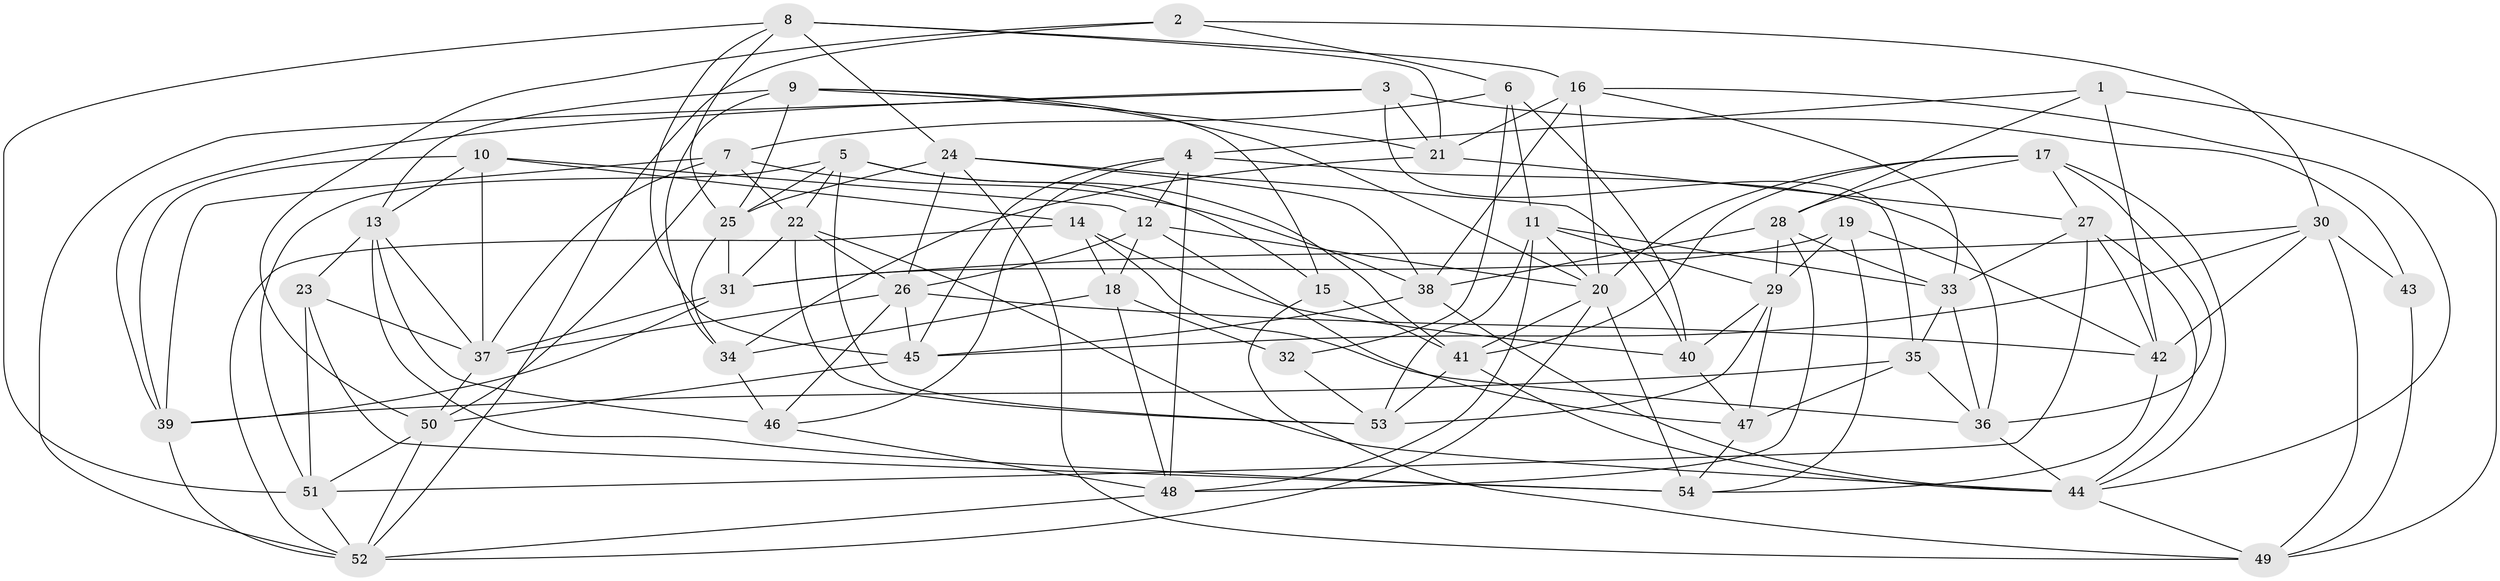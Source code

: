 // original degree distribution, {4: 1.0}
// Generated by graph-tools (version 1.1) at 2025/03/03/09/25 03:03:08]
// undirected, 54 vertices, 153 edges
graph export_dot {
graph [start="1"]
  node [color=gray90,style=filled];
  1;
  2;
  3;
  4;
  5;
  6;
  7;
  8;
  9;
  10;
  11;
  12;
  13;
  14;
  15;
  16;
  17;
  18;
  19;
  20;
  21;
  22;
  23;
  24;
  25;
  26;
  27;
  28;
  29;
  30;
  31;
  32;
  33;
  34;
  35;
  36;
  37;
  38;
  39;
  40;
  41;
  42;
  43;
  44;
  45;
  46;
  47;
  48;
  49;
  50;
  51;
  52;
  53;
  54;
  1 -- 4 [weight=1.0];
  1 -- 28 [weight=1.0];
  1 -- 42 [weight=1.0];
  1 -- 49 [weight=1.0];
  2 -- 6 [weight=1.0];
  2 -- 30 [weight=1.0];
  2 -- 50 [weight=1.0];
  2 -- 52 [weight=1.0];
  3 -- 21 [weight=1.0];
  3 -- 35 [weight=1.0];
  3 -- 39 [weight=1.0];
  3 -- 43 [weight=2.0];
  3 -- 52 [weight=1.0];
  4 -- 12 [weight=1.0];
  4 -- 36 [weight=1.0];
  4 -- 45 [weight=1.0];
  4 -- 46 [weight=1.0];
  4 -- 48 [weight=1.0];
  5 -- 15 [weight=1.0];
  5 -- 22 [weight=1.0];
  5 -- 25 [weight=1.0];
  5 -- 41 [weight=1.0];
  5 -- 51 [weight=1.0];
  5 -- 53 [weight=1.0];
  6 -- 7 [weight=1.0];
  6 -- 11 [weight=1.0];
  6 -- 32 [weight=1.0];
  6 -- 40 [weight=2.0];
  7 -- 22 [weight=1.0];
  7 -- 37 [weight=1.0];
  7 -- 38 [weight=1.0];
  7 -- 39 [weight=1.0];
  7 -- 50 [weight=1.0];
  8 -- 16 [weight=1.0];
  8 -- 21 [weight=1.0];
  8 -- 24 [weight=1.0];
  8 -- 25 [weight=1.0];
  8 -- 45 [weight=1.0];
  8 -- 51 [weight=1.0];
  9 -- 13 [weight=1.0];
  9 -- 15 [weight=1.0];
  9 -- 20 [weight=1.0];
  9 -- 21 [weight=1.0];
  9 -- 25 [weight=1.0];
  9 -- 34 [weight=1.0];
  10 -- 12 [weight=1.0];
  10 -- 13 [weight=1.0];
  10 -- 14 [weight=2.0];
  10 -- 37 [weight=1.0];
  10 -- 39 [weight=1.0];
  11 -- 20 [weight=1.0];
  11 -- 29 [weight=1.0];
  11 -- 33 [weight=1.0];
  11 -- 48 [weight=1.0];
  11 -- 53 [weight=1.0];
  12 -- 18 [weight=1.0];
  12 -- 20 [weight=1.0];
  12 -- 26 [weight=1.0];
  12 -- 47 [weight=1.0];
  13 -- 23 [weight=1.0];
  13 -- 37 [weight=1.0];
  13 -- 46 [weight=1.0];
  13 -- 54 [weight=1.0];
  14 -- 18 [weight=1.0];
  14 -- 36 [weight=1.0];
  14 -- 40 [weight=1.0];
  14 -- 52 [weight=1.0];
  15 -- 41 [weight=1.0];
  15 -- 49 [weight=1.0];
  16 -- 20 [weight=1.0];
  16 -- 21 [weight=1.0];
  16 -- 33 [weight=1.0];
  16 -- 38 [weight=1.0];
  16 -- 44 [weight=1.0];
  17 -- 20 [weight=1.0];
  17 -- 27 [weight=1.0];
  17 -- 28 [weight=1.0];
  17 -- 36 [weight=1.0];
  17 -- 41 [weight=1.0];
  17 -- 44 [weight=1.0];
  18 -- 32 [weight=2.0];
  18 -- 34 [weight=1.0];
  18 -- 48 [weight=1.0];
  19 -- 29 [weight=1.0];
  19 -- 31 [weight=1.0];
  19 -- 42 [weight=1.0];
  19 -- 54 [weight=1.0];
  20 -- 41 [weight=1.0];
  20 -- 52 [weight=1.0];
  20 -- 54 [weight=1.0];
  21 -- 27 [weight=1.0];
  21 -- 34 [weight=1.0];
  22 -- 26 [weight=1.0];
  22 -- 31 [weight=1.0];
  22 -- 44 [weight=1.0];
  22 -- 53 [weight=1.0];
  23 -- 37 [weight=1.0];
  23 -- 51 [weight=1.0];
  23 -- 54 [weight=1.0];
  24 -- 25 [weight=1.0];
  24 -- 26 [weight=1.0];
  24 -- 38 [weight=1.0];
  24 -- 40 [weight=1.0];
  24 -- 49 [weight=1.0];
  25 -- 31 [weight=1.0];
  25 -- 34 [weight=1.0];
  26 -- 37 [weight=2.0];
  26 -- 42 [weight=1.0];
  26 -- 45 [weight=1.0];
  26 -- 46 [weight=1.0];
  27 -- 33 [weight=1.0];
  27 -- 42 [weight=1.0];
  27 -- 44 [weight=1.0];
  27 -- 51 [weight=1.0];
  28 -- 29 [weight=1.0];
  28 -- 33 [weight=1.0];
  28 -- 38 [weight=1.0];
  28 -- 48 [weight=1.0];
  29 -- 40 [weight=1.0];
  29 -- 47 [weight=1.0];
  29 -- 53 [weight=1.0];
  30 -- 31 [weight=1.0];
  30 -- 42 [weight=1.0];
  30 -- 43 [weight=1.0];
  30 -- 45 [weight=1.0];
  30 -- 49 [weight=1.0];
  31 -- 37 [weight=1.0];
  31 -- 39 [weight=1.0];
  32 -- 53 [weight=1.0];
  33 -- 35 [weight=1.0];
  33 -- 36 [weight=1.0];
  34 -- 46 [weight=2.0];
  35 -- 36 [weight=1.0];
  35 -- 39 [weight=1.0];
  35 -- 47 [weight=2.0];
  36 -- 44 [weight=1.0];
  37 -- 50 [weight=1.0];
  38 -- 44 [weight=1.0];
  38 -- 45 [weight=1.0];
  39 -- 52 [weight=1.0];
  40 -- 47 [weight=1.0];
  41 -- 44 [weight=1.0];
  41 -- 53 [weight=1.0];
  42 -- 54 [weight=1.0];
  43 -- 49 [weight=1.0];
  44 -- 49 [weight=1.0];
  45 -- 50 [weight=1.0];
  46 -- 48 [weight=1.0];
  47 -- 54 [weight=1.0];
  48 -- 52 [weight=1.0];
  50 -- 51 [weight=1.0];
  50 -- 52 [weight=1.0];
  51 -- 52 [weight=1.0];
}
